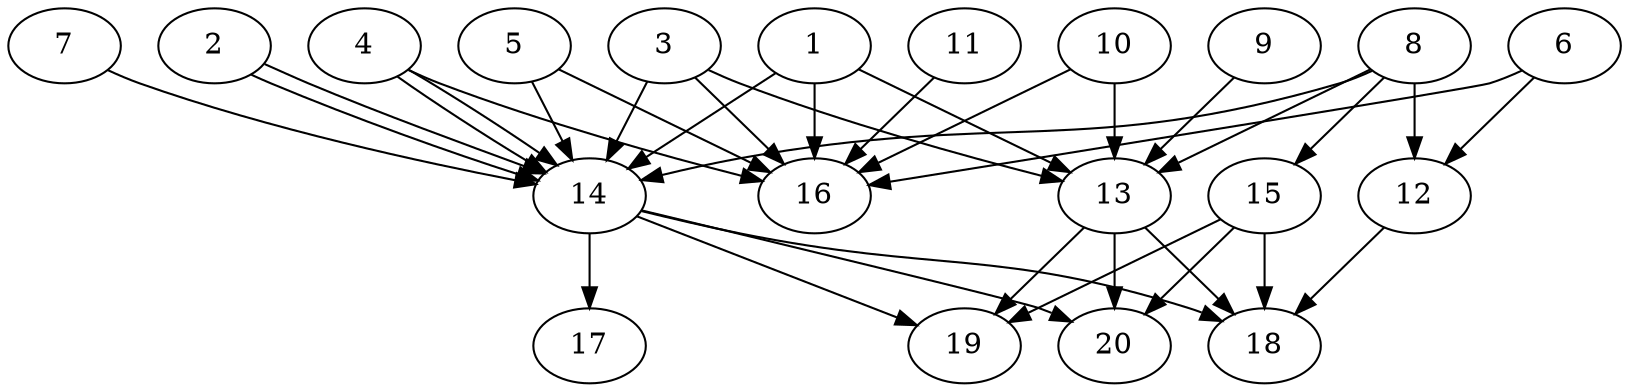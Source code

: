 // DAG automatically generated by daggen at Tue Jul 23 14:34:09 2019
// ./daggen --dot -n 20 --ccr 0.5 --fat 0.7 --regular 0.5 --density 0.8 --mindata 5242880 --maxdata 52428800 
digraph G {
  1 [size="44681216", alpha="0.01", expect_size="22340608"] 
  1 -> 13 [size ="22340608"]
  1 -> 14 [size ="22340608"]
  1 -> 16 [size ="22340608"]
  2 [size="74555392", alpha="0.05", expect_size="37277696"] 
  2 -> 14 [size ="37277696"]
  2 -> 14 [size ="37277696"]
  3 [size="91695104", alpha="0.13", expect_size="45847552"] 
  3 -> 13 [size ="45847552"]
  3 -> 14 [size ="45847552"]
  3 -> 16 [size ="45847552"]
  4 [size="25950208", alpha="0.03", expect_size="12975104"] 
  4 -> 14 [size ="12975104"]
  4 -> 14 [size ="12975104"]
  4 -> 16 [size ="12975104"]
  5 [size="41846784", alpha="0.08", expect_size="20923392"] 
  5 -> 14 [size ="20923392"]
  5 -> 16 [size ="20923392"]
  6 [size="95668224", alpha="0.05", expect_size="47834112"] 
  6 -> 12 [size ="47834112"]
  6 -> 16 [size ="47834112"]
  7 [size="70944768", alpha="0.14", expect_size="35472384"] 
  7 -> 14 [size ="35472384"]
  8 [size="91062272", alpha="0.04", expect_size="45531136"] 
  8 -> 12 [size ="45531136"]
  8 -> 13 [size ="45531136"]
  8 -> 14 [size ="45531136"]
  8 -> 15 [size ="45531136"]
  9 [size="29618176", alpha="0.19", expect_size="14809088"] 
  9 -> 13 [size ="14809088"]
  10 [size="49608704", alpha="0.02", expect_size="24804352"] 
  10 -> 13 [size ="24804352"]
  10 -> 16 [size ="24804352"]
  11 [size="61446144", alpha="0.07", expect_size="30723072"] 
  11 -> 16 [size ="30723072"]
  12 [size="64184320", alpha="0.04", expect_size="32092160"] 
  12 -> 18 [size ="32092160"]
  13 [size="88442880", alpha="0.03", expect_size="44221440"] 
  13 -> 18 [size ="44221440"]
  13 -> 19 [size ="44221440"]
  13 -> 20 [size ="44221440"]
  14 [size="57012224", alpha="0.09", expect_size="28506112"] 
  14 -> 17 [size ="28506112"]
  14 -> 18 [size ="28506112"]
  14 -> 19 [size ="28506112"]
  14 -> 20 [size ="28506112"]
  15 [size="69953536", alpha="0.07", expect_size="34976768"] 
  15 -> 18 [size ="34976768"]
  15 -> 19 [size ="34976768"]
  15 -> 20 [size ="34976768"]
  16 [size="11796480", alpha="0.07", expect_size="5898240"] 
  17 [size="34619392", alpha="0.03", expect_size="17309696"] 
  18 [size="101150720", alpha="0.07", expect_size="50575360"] 
  19 [size="23306240", alpha="0.13", expect_size="11653120"] 
  20 [size="19099648", alpha="0.18", expect_size="9549824"] 
}
